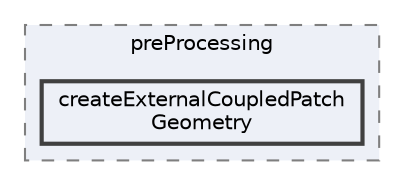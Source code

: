 digraph "applications/utilities/preProcessing/createExternalCoupledPatchGeometry"
{
 // LATEX_PDF_SIZE
  bgcolor="transparent";
  edge [fontname=Helvetica,fontsize=10,labelfontname=Helvetica,labelfontsize=10];
  node [fontname=Helvetica,fontsize=10,shape=box,height=0.2,width=0.4];
  compound=true
  subgraph clusterdir_2cb9088fcfa5d85f3ea0b5a37d6be287 {
    graph [ bgcolor="#edf0f7", pencolor="grey50", label="preProcessing", fontname=Helvetica,fontsize=10 style="filled,dashed", URL="dir_2cb9088fcfa5d85f3ea0b5a37d6be287.html",tooltip=""]
  dir_a5dcb1ffeab3d97395a3f875d8f257db [label="createExternalCoupledPatch\lGeometry", fillcolor="#edf0f7", color="grey25", style="filled,bold", URL="dir_a5dcb1ffeab3d97395a3f875d8f257db.html",tooltip=""];
  }
}
